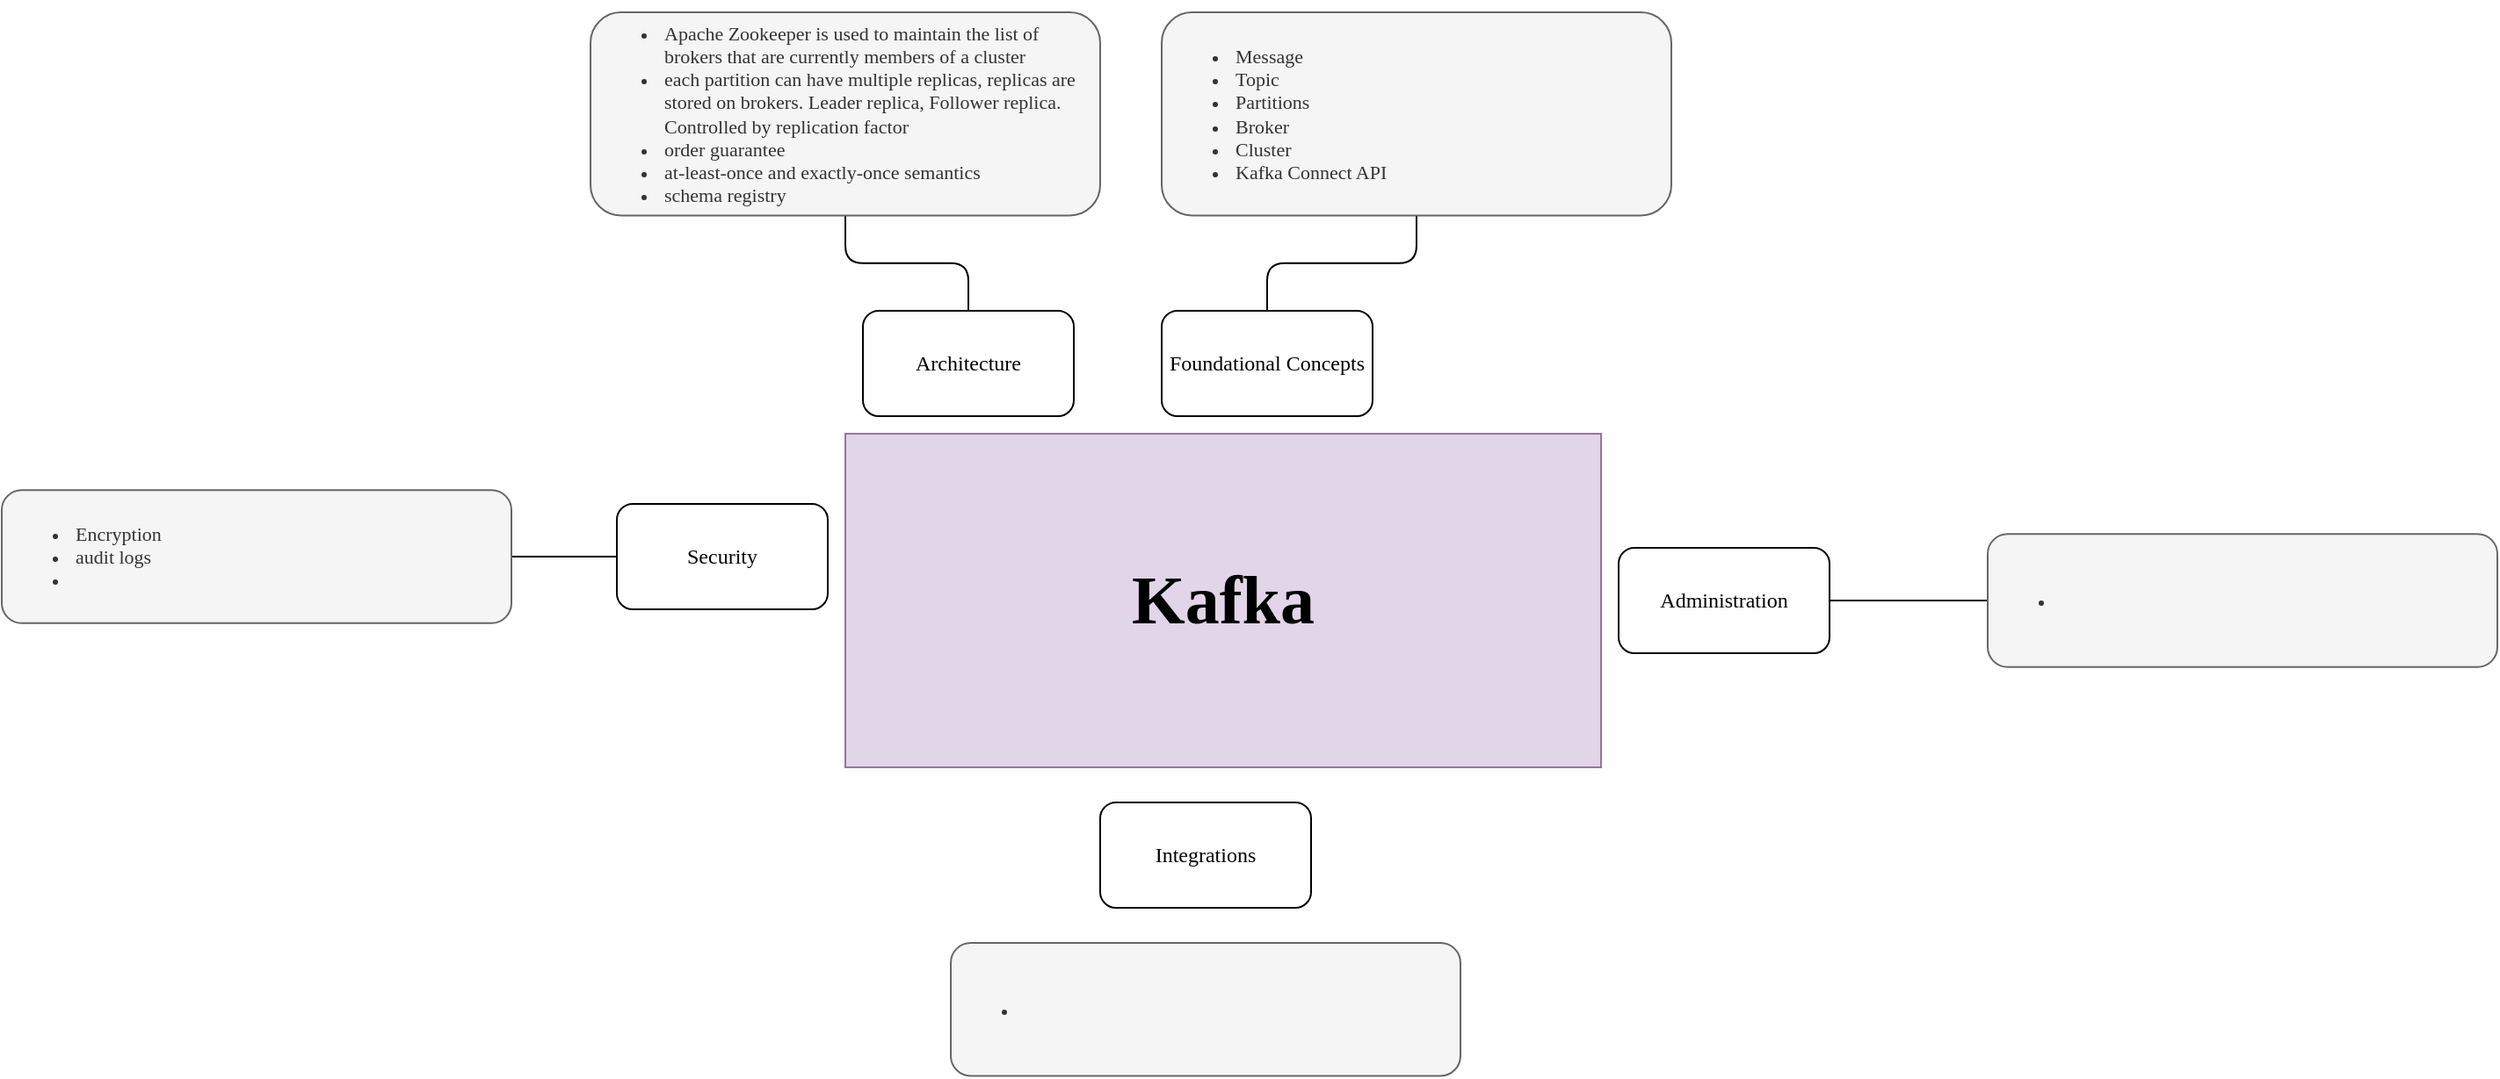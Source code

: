 <mxfile version="17.2.4" type="github">
  <diagram id="pxYi87dzXqwNqoQB3EMh" name="Page-1">
    <mxGraphModel dx="1775" dy="1636" grid="1" gridSize="10" guides="1" tooltips="1" connect="1" arrows="1" fold="1" page="1" pageScale="1" pageWidth="850" pageHeight="1100" math="0" shadow="0">
      <root>
        <mxCell id="0" />
        <mxCell id="1" parent="0" />
        <mxCell id="XU-mJ-ivhtag0VWZFGJD-1" value="&lt;h2&gt;Kafka&lt;/h2&gt;" style="rounded=0;whiteSpace=wrap;html=1;fontSize=26;fontFamily=Tahoma;fillColor=#e1d5e7;strokeColor=#9673a6;" vertex="1" parent="1">
          <mxGeometry x="220" y="150" width="430" height="190" as="geometry" />
        </mxCell>
        <mxCell id="XU-mJ-ivhtag0VWZFGJD-15" style="edgeStyle=orthogonalEdgeStyle;rounded=1;orthogonalLoop=1;jettySize=auto;html=1;fontFamily=Tahoma;endArrow=none;endFill=0;" edge="1" parent="1" source="XU-mJ-ivhtag0VWZFGJD-2" target="XU-mJ-ivhtag0VWZFGJD-9">
          <mxGeometry relative="1" as="geometry" />
        </mxCell>
        <mxCell id="XU-mJ-ivhtag0VWZFGJD-2" value="Architecture" style="rounded=1;whiteSpace=wrap;html=1;fontFamily=Tahoma;" vertex="1" parent="1">
          <mxGeometry x="230" y="80" width="120" height="60" as="geometry" />
        </mxCell>
        <mxCell id="XU-mJ-ivhtag0VWZFGJD-3" value="Integrations" style="rounded=1;whiteSpace=wrap;html=1;fontFamily=Tahoma;" vertex="1" parent="1">
          <mxGeometry x="365" y="360" width="120" height="60" as="geometry" />
        </mxCell>
        <mxCell id="XU-mJ-ivhtag0VWZFGJD-11" style="edgeStyle=orthogonalEdgeStyle;rounded=1;orthogonalLoop=1;jettySize=auto;html=1;fontFamily=Tahoma;endArrow=none;endFill=0;" edge="1" parent="1" source="XU-mJ-ivhtag0VWZFGJD-4" target="XU-mJ-ivhtag0VWZFGJD-10">
          <mxGeometry relative="1" as="geometry" />
        </mxCell>
        <mxCell id="XU-mJ-ivhtag0VWZFGJD-4" value="Security" style="rounded=1;whiteSpace=wrap;html=1;fontFamily=Tahoma;" vertex="1" parent="1">
          <mxGeometry x="90" y="190" width="120" height="60" as="geometry" />
        </mxCell>
        <mxCell id="XU-mJ-ivhtag0VWZFGJD-7" style="edgeStyle=orthogonalEdgeStyle;rounded=1;orthogonalLoop=1;jettySize=auto;html=1;fontFamily=Tahoma;endArrow=none;endFill=0;" edge="1" parent="1" source="XU-mJ-ivhtag0VWZFGJD-5" target="XU-mJ-ivhtag0VWZFGJD-6">
          <mxGeometry relative="1" as="geometry" />
        </mxCell>
        <mxCell id="XU-mJ-ivhtag0VWZFGJD-5" value="Administration" style="rounded=1;whiteSpace=wrap;html=1;fontFamily=Tahoma;" vertex="1" parent="1">
          <mxGeometry x="660" y="215" width="120" height="60" as="geometry" />
        </mxCell>
        <mxCell id="XU-mJ-ivhtag0VWZFGJD-6" value="&lt;ul&gt;&lt;li&gt;&lt;br&gt;&lt;/li&gt;&lt;/ul&gt;" style="rounded=1;whiteSpace=wrap;html=1;fontFamily=Tahoma;align=left;fontSize=11;fillColor=#f5f5f5;fontColor=#333333;strokeColor=#666666;" vertex="1" parent="1">
          <mxGeometry x="870" y="207.13" width="290" height="75.74" as="geometry" />
        </mxCell>
        <mxCell id="XU-mJ-ivhtag0VWZFGJD-8" value="&lt;ul&gt;&lt;li&gt;&lt;br&gt;&lt;/li&gt;&lt;/ul&gt;" style="rounded=1;whiteSpace=wrap;html=1;fontFamily=Tahoma;align=left;fontSize=11;fillColor=#f5f5f5;fontColor=#333333;strokeColor=#666666;" vertex="1" parent="1">
          <mxGeometry x="280" y="440" width="290" height="75.74" as="geometry" />
        </mxCell>
        <mxCell id="XU-mJ-ivhtag0VWZFGJD-9" value="&lt;ul&gt;&lt;li&gt;&lt;span&gt;Apache Zookeeper is used to maintain the list of brokers that are currently members of a cluster&lt;/span&gt;&lt;br&gt;&lt;/li&gt;&lt;li&gt;each partition can have multiple replicas, replicas are stored on brokers. Leader replica, Follower replica. Controlled by replication factor&lt;/li&gt;&lt;li&gt;order guarantee&lt;/li&gt;&lt;li&gt;at-least-once and exactly-once semantics&lt;/li&gt;&lt;li&gt;schema registry&lt;/li&gt;&lt;/ul&gt;" style="rounded=1;whiteSpace=wrap;html=1;fontFamily=Tahoma;align=left;fontSize=11;fillColor=#f5f5f5;fontColor=#333333;strokeColor=#666666;" vertex="1" parent="1">
          <mxGeometry x="75" y="-90" width="290" height="115.74" as="geometry" />
        </mxCell>
        <mxCell id="XU-mJ-ivhtag0VWZFGJD-10" value="&lt;ul&gt;&lt;li&gt;Encryption&lt;/li&gt;&lt;li&gt;audit logs&lt;/li&gt;&lt;li&gt;&lt;br&gt;&lt;/li&gt;&lt;/ul&gt;" style="rounded=1;whiteSpace=wrap;html=1;fontFamily=Tahoma;align=left;fontSize=11;fillColor=#f5f5f5;fontColor=#333333;strokeColor=#666666;" vertex="1" parent="1">
          <mxGeometry x="-260" y="182.13" width="290" height="75.74" as="geometry" />
        </mxCell>
        <mxCell id="XU-mJ-ivhtag0VWZFGJD-14" style="edgeStyle=orthogonalEdgeStyle;rounded=1;orthogonalLoop=1;jettySize=auto;html=1;fontFamily=Tahoma;endArrow=none;endFill=0;" edge="1" parent="1" source="XU-mJ-ivhtag0VWZFGJD-12" target="XU-mJ-ivhtag0VWZFGJD-13">
          <mxGeometry relative="1" as="geometry" />
        </mxCell>
        <mxCell id="XU-mJ-ivhtag0VWZFGJD-12" value="Foundational Concepts" style="rounded=1;whiteSpace=wrap;html=1;fontFamily=Tahoma;" vertex="1" parent="1">
          <mxGeometry x="400" y="80" width="120" height="60" as="geometry" />
        </mxCell>
        <mxCell id="XU-mJ-ivhtag0VWZFGJD-13" value="&lt;ul&gt;&lt;li&gt;Message&lt;/li&gt;&lt;li&gt;Topic&lt;/li&gt;&lt;li&gt;Partitions&lt;/li&gt;&lt;li&gt;Broker&lt;/li&gt;&lt;li&gt;Cluster&lt;/li&gt;&lt;li&gt;Kafka Connect API&lt;/li&gt;&lt;/ul&gt;" style="rounded=1;whiteSpace=wrap;html=1;fontFamily=Tahoma;align=left;fontSize=11;fillColor=#f5f5f5;fontColor=#333333;strokeColor=#666666;" vertex="1" parent="1">
          <mxGeometry x="400" y="-90" width="290" height="115.74" as="geometry" />
        </mxCell>
      </root>
    </mxGraphModel>
  </diagram>
</mxfile>
